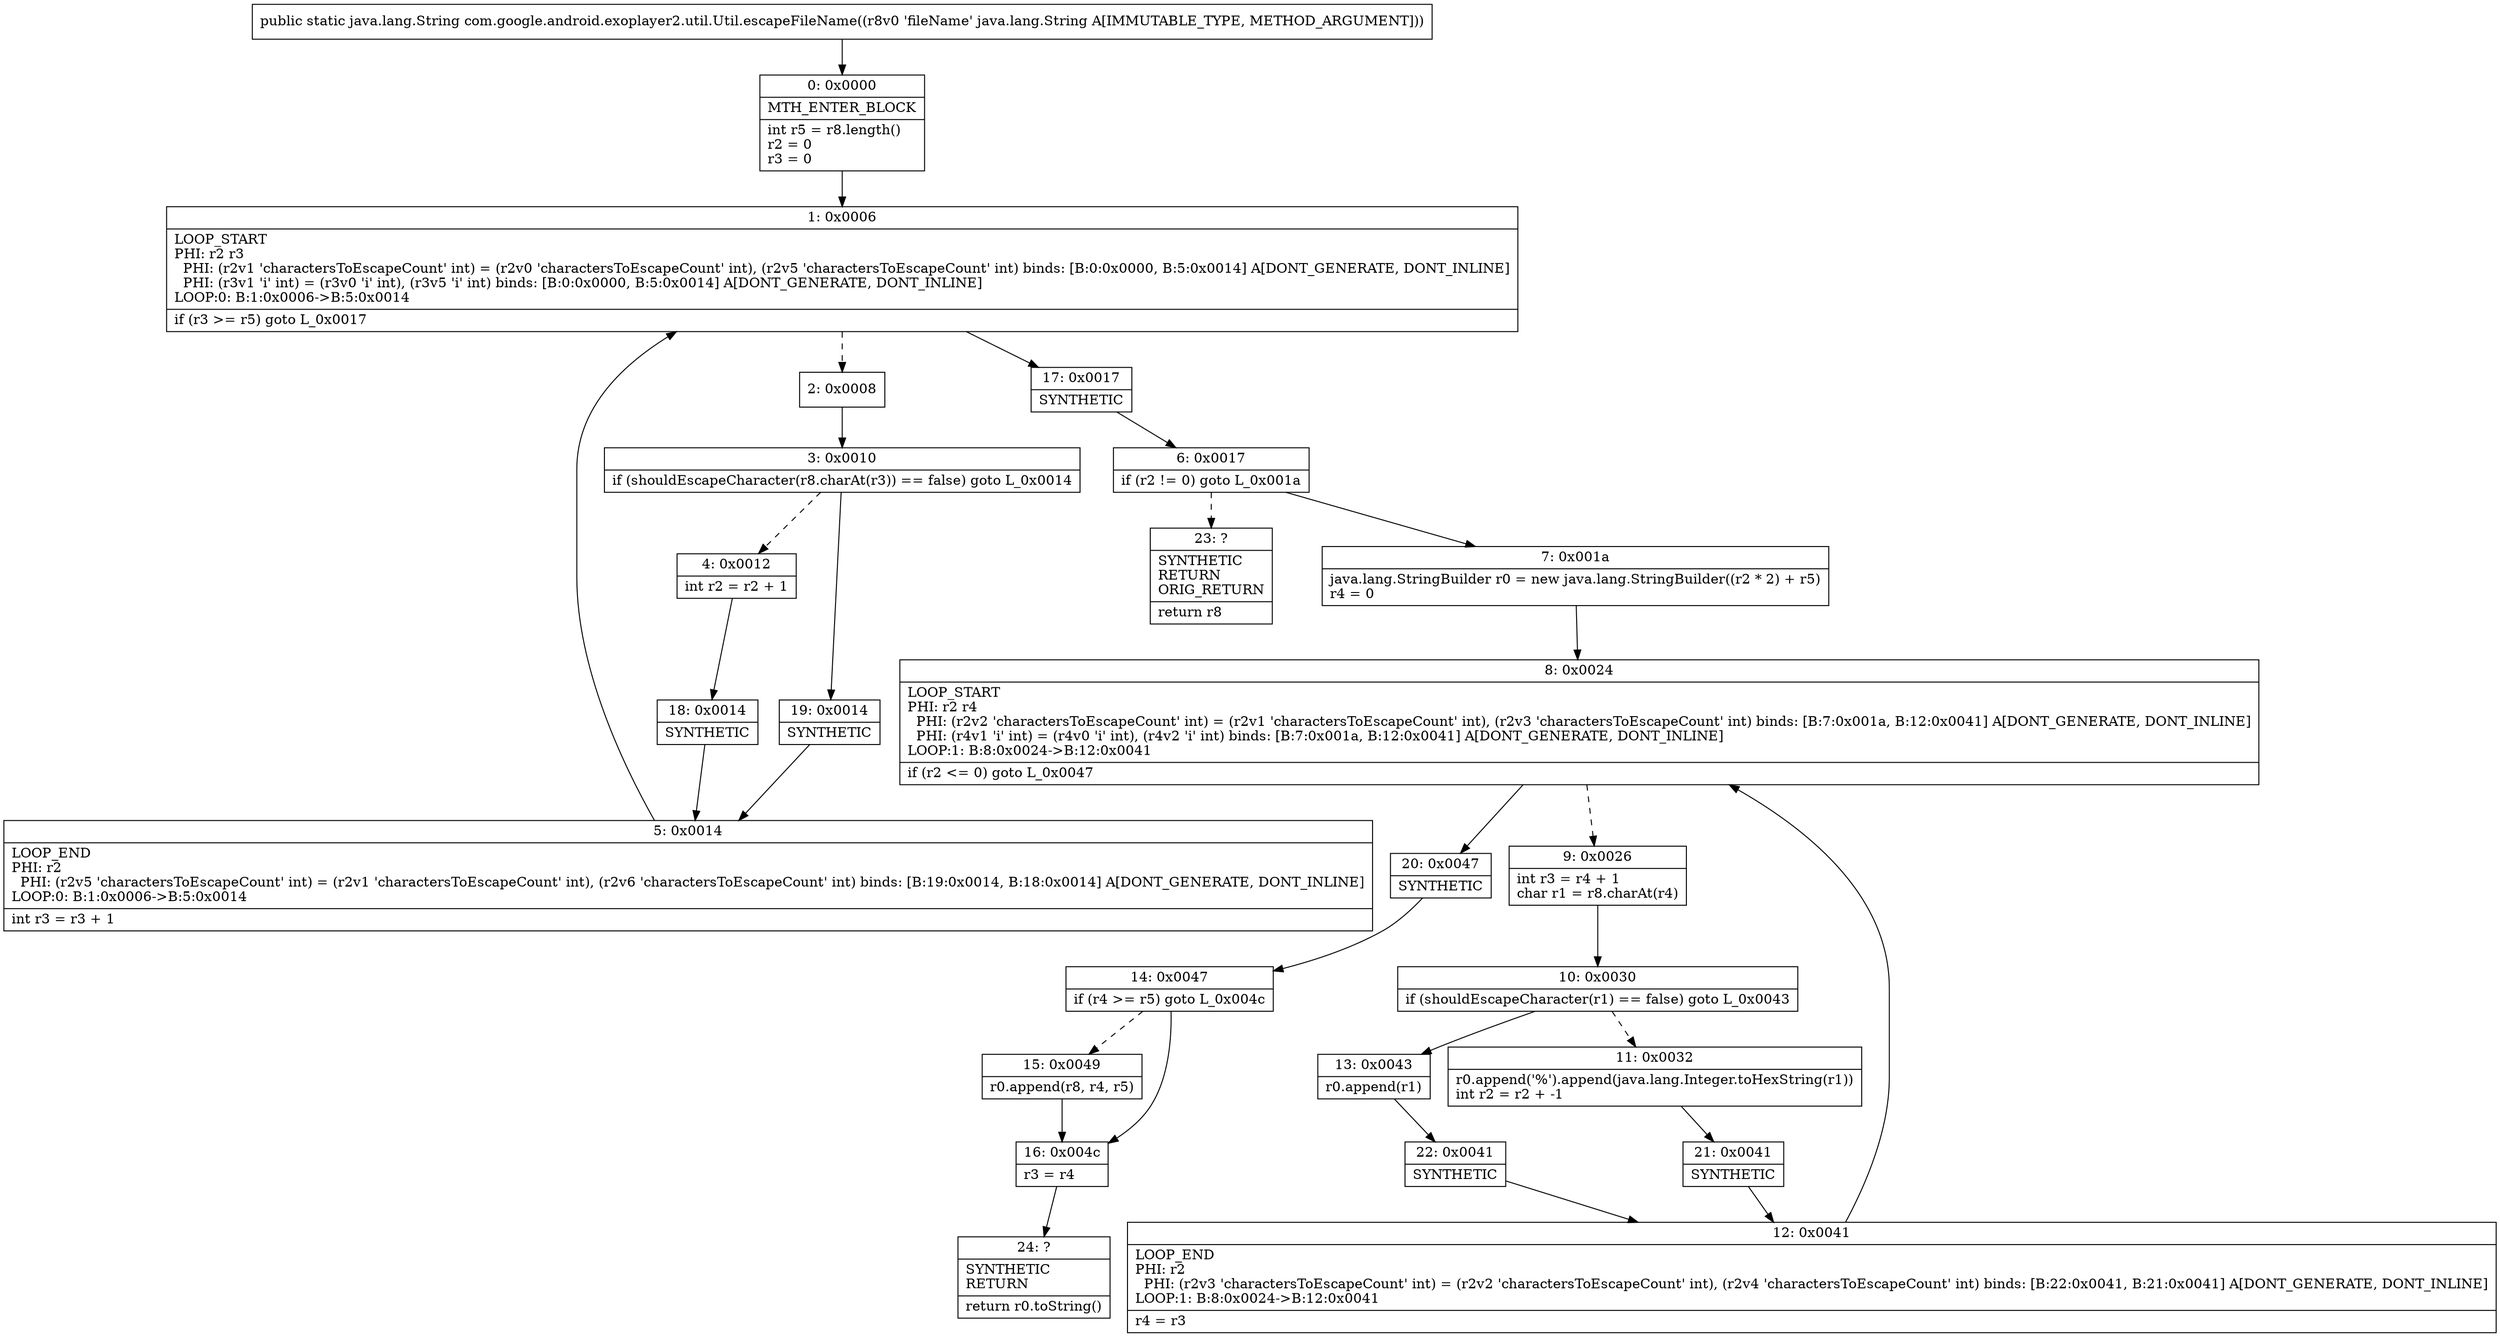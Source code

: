digraph "CFG forcom.google.android.exoplayer2.util.Util.escapeFileName(Ljava\/lang\/String;)Ljava\/lang\/String;" {
Node_0 [shape=record,label="{0\:\ 0x0000|MTH_ENTER_BLOCK\l|int r5 = r8.length()\lr2 = 0\lr3 = 0\l}"];
Node_1 [shape=record,label="{1\:\ 0x0006|LOOP_START\lPHI: r2 r3 \l  PHI: (r2v1 'charactersToEscapeCount' int) = (r2v0 'charactersToEscapeCount' int), (r2v5 'charactersToEscapeCount' int) binds: [B:0:0x0000, B:5:0x0014] A[DONT_GENERATE, DONT_INLINE]\l  PHI: (r3v1 'i' int) = (r3v0 'i' int), (r3v5 'i' int) binds: [B:0:0x0000, B:5:0x0014] A[DONT_GENERATE, DONT_INLINE]\lLOOP:0: B:1:0x0006\-\>B:5:0x0014\l|if (r3 \>= r5) goto L_0x0017\l}"];
Node_2 [shape=record,label="{2\:\ 0x0008}"];
Node_3 [shape=record,label="{3\:\ 0x0010|if (shouldEscapeCharacter(r8.charAt(r3)) == false) goto L_0x0014\l}"];
Node_4 [shape=record,label="{4\:\ 0x0012|int r2 = r2 + 1\l}"];
Node_5 [shape=record,label="{5\:\ 0x0014|LOOP_END\lPHI: r2 \l  PHI: (r2v5 'charactersToEscapeCount' int) = (r2v1 'charactersToEscapeCount' int), (r2v6 'charactersToEscapeCount' int) binds: [B:19:0x0014, B:18:0x0014] A[DONT_GENERATE, DONT_INLINE]\lLOOP:0: B:1:0x0006\-\>B:5:0x0014\l|int r3 = r3 + 1\l}"];
Node_6 [shape=record,label="{6\:\ 0x0017|if (r2 != 0) goto L_0x001a\l}"];
Node_7 [shape=record,label="{7\:\ 0x001a|java.lang.StringBuilder r0 = new java.lang.StringBuilder((r2 * 2) + r5)\lr4 = 0\l}"];
Node_8 [shape=record,label="{8\:\ 0x0024|LOOP_START\lPHI: r2 r4 \l  PHI: (r2v2 'charactersToEscapeCount' int) = (r2v1 'charactersToEscapeCount' int), (r2v3 'charactersToEscapeCount' int) binds: [B:7:0x001a, B:12:0x0041] A[DONT_GENERATE, DONT_INLINE]\l  PHI: (r4v1 'i' int) = (r4v0 'i' int), (r4v2 'i' int) binds: [B:7:0x001a, B:12:0x0041] A[DONT_GENERATE, DONT_INLINE]\lLOOP:1: B:8:0x0024\-\>B:12:0x0041\l|if (r2 \<= 0) goto L_0x0047\l}"];
Node_9 [shape=record,label="{9\:\ 0x0026|int r3 = r4 + 1\lchar r1 = r8.charAt(r4)\l}"];
Node_10 [shape=record,label="{10\:\ 0x0030|if (shouldEscapeCharacter(r1) == false) goto L_0x0043\l}"];
Node_11 [shape=record,label="{11\:\ 0x0032|r0.append('%').append(java.lang.Integer.toHexString(r1))\lint r2 = r2 + \-1\l}"];
Node_12 [shape=record,label="{12\:\ 0x0041|LOOP_END\lPHI: r2 \l  PHI: (r2v3 'charactersToEscapeCount' int) = (r2v2 'charactersToEscapeCount' int), (r2v4 'charactersToEscapeCount' int) binds: [B:22:0x0041, B:21:0x0041] A[DONT_GENERATE, DONT_INLINE]\lLOOP:1: B:8:0x0024\-\>B:12:0x0041\l|r4 = r3\l}"];
Node_13 [shape=record,label="{13\:\ 0x0043|r0.append(r1)\l}"];
Node_14 [shape=record,label="{14\:\ 0x0047|if (r4 \>= r5) goto L_0x004c\l}"];
Node_15 [shape=record,label="{15\:\ 0x0049|r0.append(r8, r4, r5)\l}"];
Node_16 [shape=record,label="{16\:\ 0x004c|r3 = r4\l}"];
Node_17 [shape=record,label="{17\:\ 0x0017|SYNTHETIC\l}"];
Node_18 [shape=record,label="{18\:\ 0x0014|SYNTHETIC\l}"];
Node_19 [shape=record,label="{19\:\ 0x0014|SYNTHETIC\l}"];
Node_20 [shape=record,label="{20\:\ 0x0047|SYNTHETIC\l}"];
Node_21 [shape=record,label="{21\:\ 0x0041|SYNTHETIC\l}"];
Node_22 [shape=record,label="{22\:\ 0x0041|SYNTHETIC\l}"];
Node_23 [shape=record,label="{23\:\ ?|SYNTHETIC\lRETURN\lORIG_RETURN\l|return r8\l}"];
Node_24 [shape=record,label="{24\:\ ?|SYNTHETIC\lRETURN\l|return r0.toString()\l}"];
MethodNode[shape=record,label="{public static java.lang.String com.google.android.exoplayer2.util.Util.escapeFileName((r8v0 'fileName' java.lang.String A[IMMUTABLE_TYPE, METHOD_ARGUMENT])) }"];
MethodNode -> Node_0;
Node_0 -> Node_1;
Node_1 -> Node_2[style=dashed];
Node_1 -> Node_17;
Node_2 -> Node_3;
Node_3 -> Node_4[style=dashed];
Node_3 -> Node_19;
Node_4 -> Node_18;
Node_5 -> Node_1;
Node_6 -> Node_7;
Node_6 -> Node_23[style=dashed];
Node_7 -> Node_8;
Node_8 -> Node_9[style=dashed];
Node_8 -> Node_20;
Node_9 -> Node_10;
Node_10 -> Node_11[style=dashed];
Node_10 -> Node_13;
Node_11 -> Node_21;
Node_12 -> Node_8;
Node_13 -> Node_22;
Node_14 -> Node_15[style=dashed];
Node_14 -> Node_16;
Node_15 -> Node_16;
Node_16 -> Node_24;
Node_17 -> Node_6;
Node_18 -> Node_5;
Node_19 -> Node_5;
Node_20 -> Node_14;
Node_21 -> Node_12;
Node_22 -> Node_12;
}

